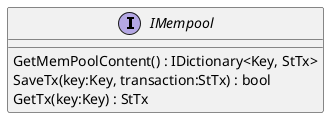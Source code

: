 @startuml
interface IMempool {
    GetMemPoolContent() : IDictionary<Key, StTx>
    SaveTx(key:Key, transaction:StTx) : bool
    GetTx(key:Key) : StTx
}
@enduml
